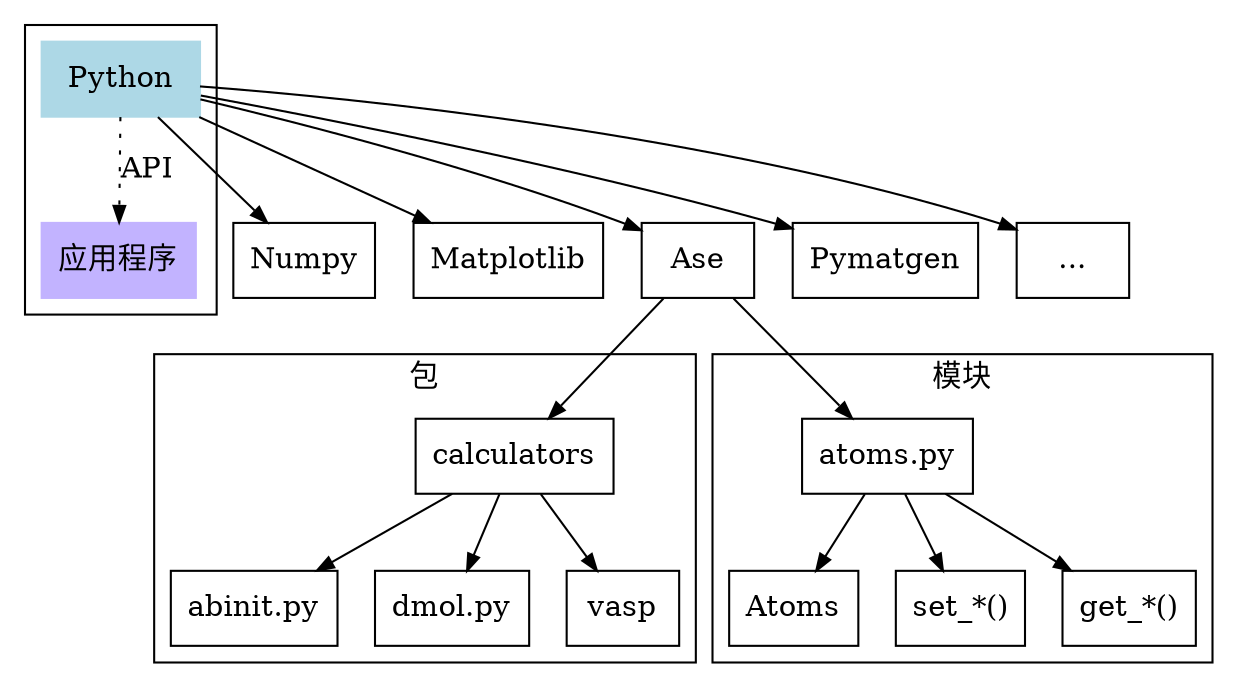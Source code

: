 digraph python{  
    node [shape=box];    
    edge [arrowsize = 0.8]; 

    " Python "[color=lightblue,style=filled];
    " Python " -> {Numpy, Matplotlib, Ase, Pymatgen, "..."};

    "应用程序"[style=filled,color=".7 .3 1.0"];       
    subgraph cluster0{
        rankdir=LR;
        rank = same;
        " Python " -> "应用程序"[label="API", style=dotted]}
        
    Ase -> "calculators";        
    subgraph cluster1{
        node [shape=box];
        label = "包";
        calculators -> "abinit.py";
        calculators -> "dmol.py";
        calculators -> "vasp";}

    Ase -> "atoms.py";
    subgraph cluster2{
        node [shape=box];
        label = "模块";
        "atoms.py" -> Atoms;
        "atoms.py" -> "set_*()";
        "atoms.py" -> "get_*()";
    }
}